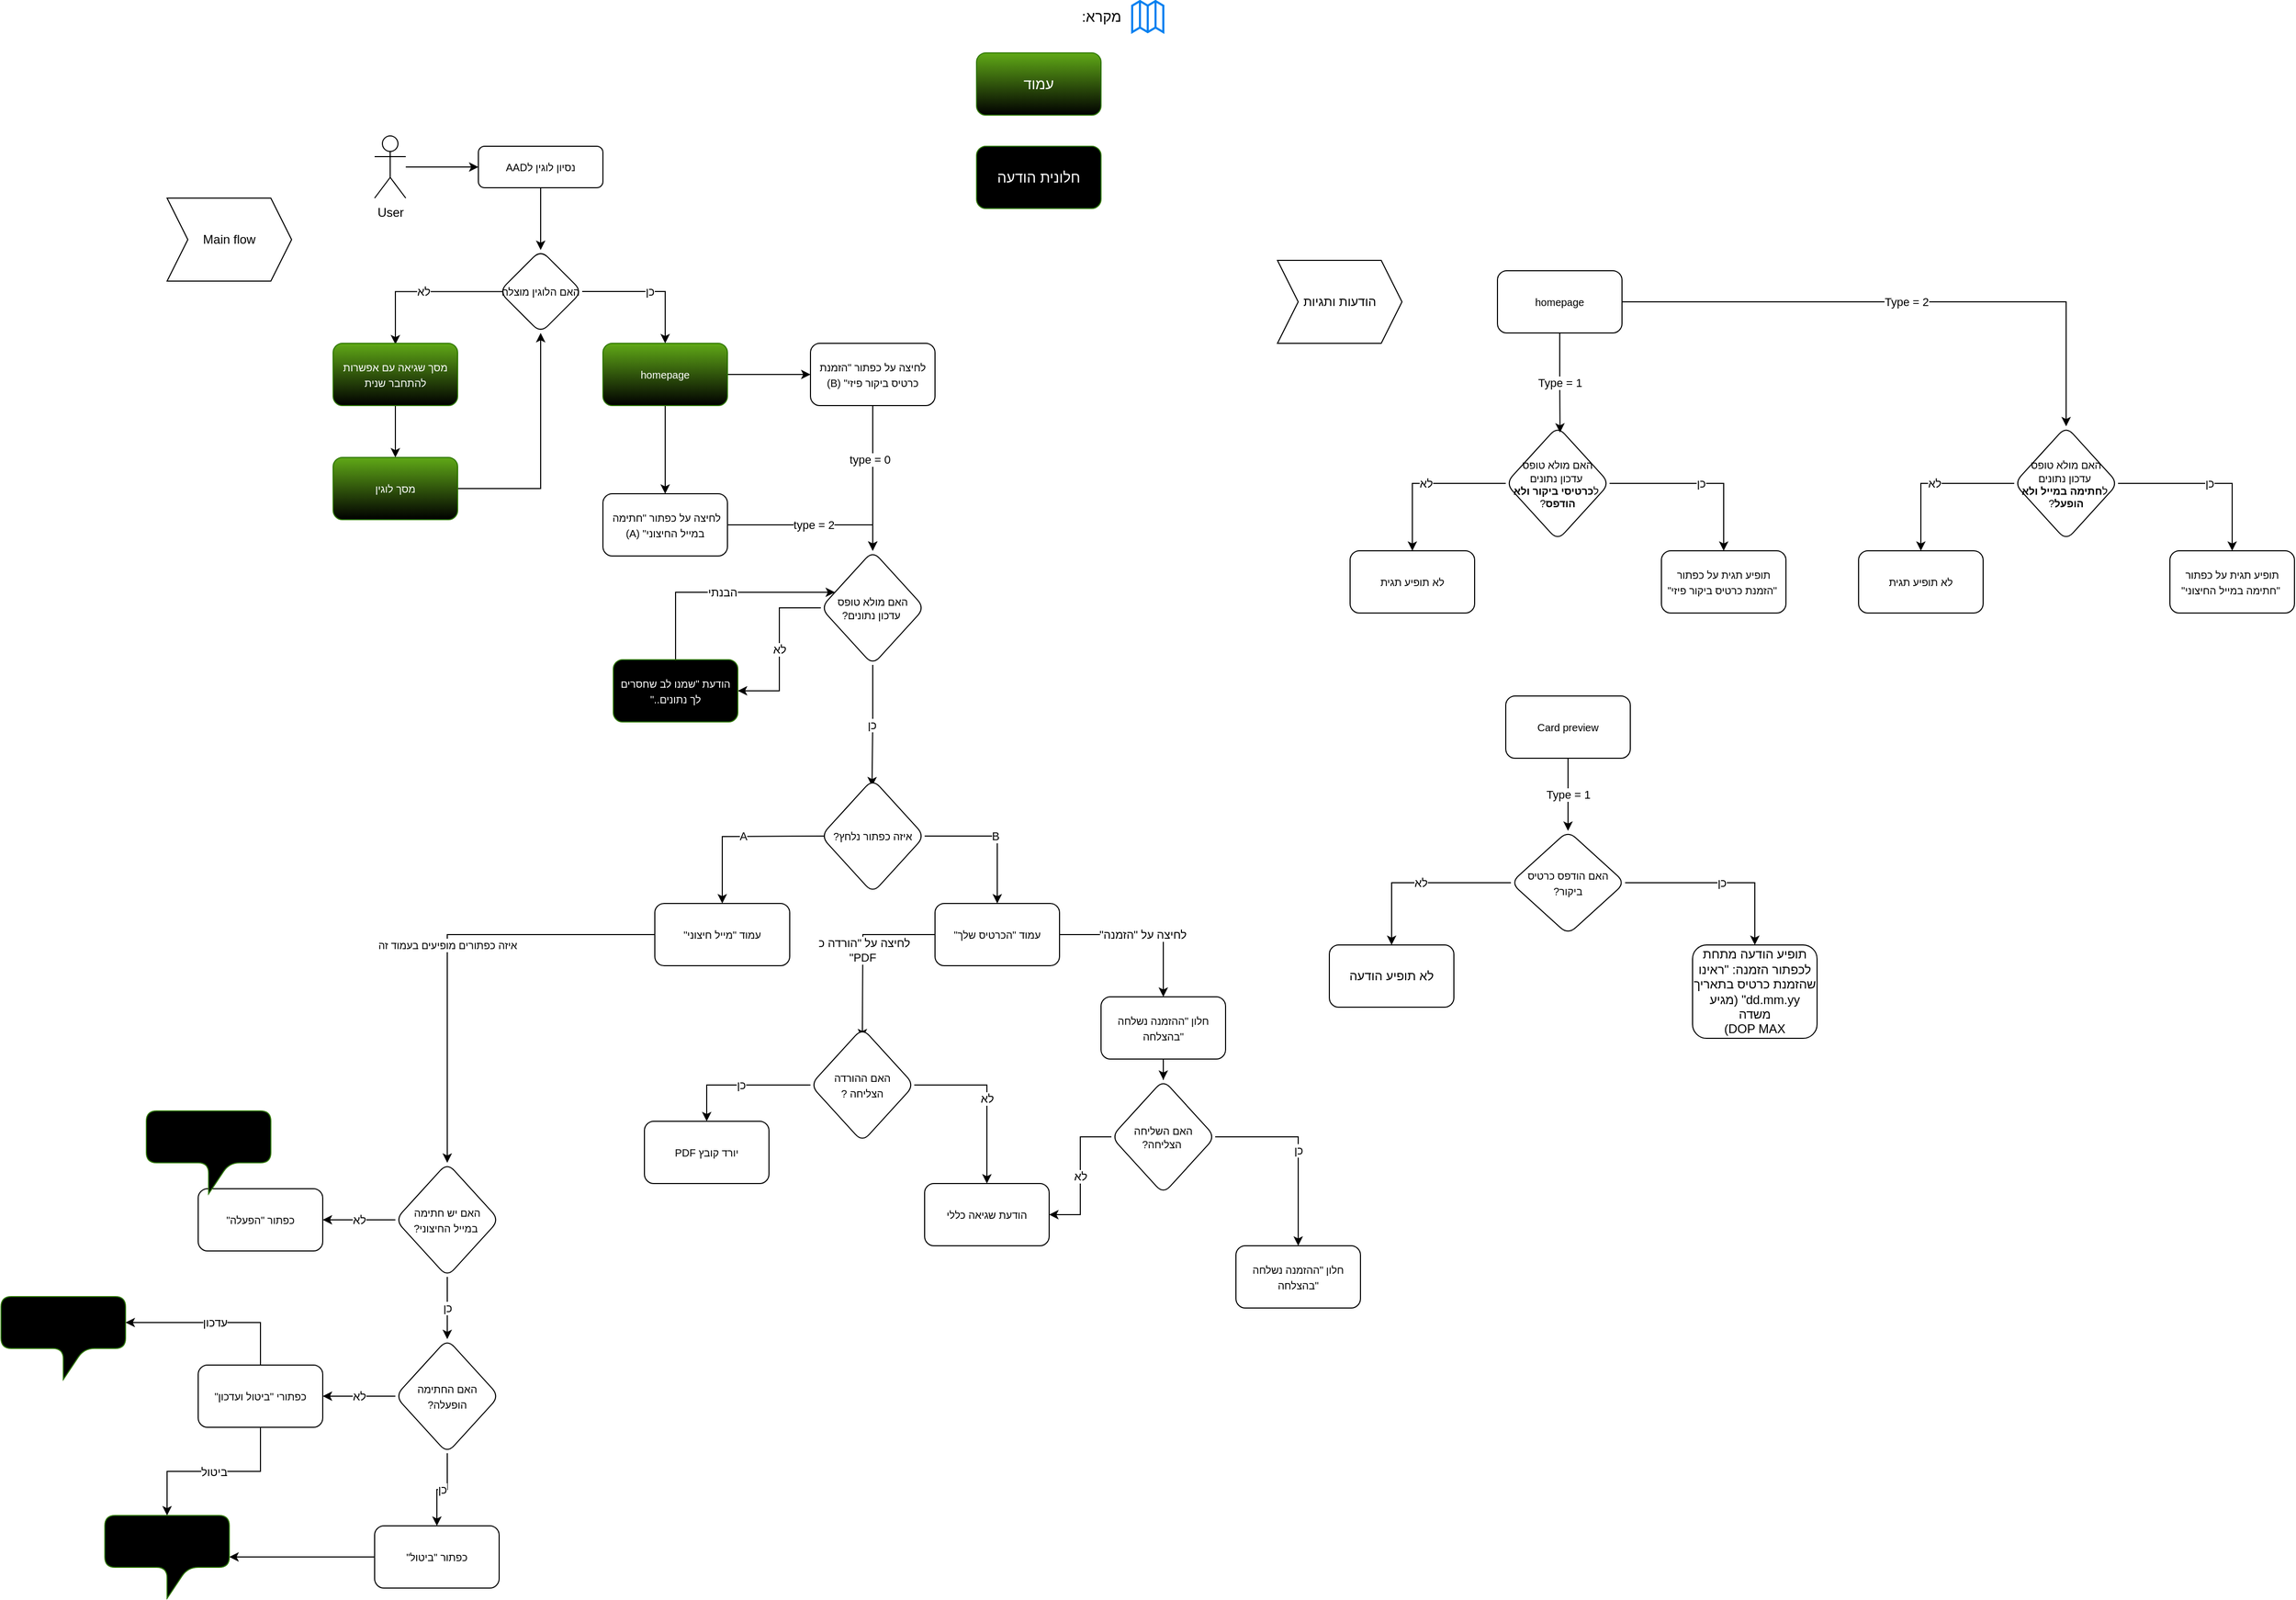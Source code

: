 <mxfile version="26.0.4">
  <diagram id="C5RBs43oDa-KdzZeNtuy" name="Page-1">
    <mxGraphModel dx="2261" dy="1915" grid="1" gridSize="10" guides="1" tooltips="1" connect="1" arrows="1" fold="1" page="1" pageScale="1" pageWidth="827" pageHeight="1169" math="0" shadow="0">
      <root>
        <mxCell id="WIyWlLk6GJQsqaUBKTNV-0" />
        <mxCell id="WIyWlLk6GJQsqaUBKTNV-1" parent="WIyWlLk6GJQsqaUBKTNV-0" />
        <mxCell id="FB623YIGrblfkWQ-ev6F-5" value="" style="edgeStyle=orthogonalEdgeStyle;rounded=0;orthogonalLoop=1;jettySize=auto;html=1;" edge="1" parent="WIyWlLk6GJQsqaUBKTNV-1" source="WIyWlLk6GJQsqaUBKTNV-3" target="FB623YIGrblfkWQ-ev6F-4">
          <mxGeometry relative="1" as="geometry" />
        </mxCell>
        <mxCell id="WIyWlLk6GJQsqaUBKTNV-3" value="&lt;div style=&quot;direction: rtl;&quot;&gt;&lt;span style=&quot;font-size: 10px; background-color: transparent; color: light-dark(rgb(0, 0, 0), rgb(255, 255, 255));&quot;&gt;נסיון לוגין לAAD&lt;/span&gt;&lt;/div&gt;" style="rounded=1;whiteSpace=wrap;html=1;fontSize=12;glass=0;strokeWidth=1;shadow=0;" parent="WIyWlLk6GJQsqaUBKTNV-1" vertex="1">
          <mxGeometry x="160" y="60" width="120" height="40" as="geometry" />
        </mxCell>
        <mxCell id="FB623YIGrblfkWQ-ev6F-1" style="edgeStyle=orthogonalEdgeStyle;rounded=0;orthogonalLoop=1;jettySize=auto;html=1;" edge="1" parent="WIyWlLk6GJQsqaUBKTNV-1" source="FB623YIGrblfkWQ-ev6F-0" target="WIyWlLk6GJQsqaUBKTNV-3">
          <mxGeometry relative="1" as="geometry" />
        </mxCell>
        <mxCell id="FB623YIGrblfkWQ-ev6F-0" value="User" style="shape=umlActor;verticalLabelPosition=bottom;verticalAlign=top;html=1;outlineConnect=0;" vertex="1" parent="WIyWlLk6GJQsqaUBKTNV-1">
          <mxGeometry x="60" y="50" width="30" height="60" as="geometry" />
        </mxCell>
        <mxCell id="FB623YIGrblfkWQ-ev6F-7" value="לא" style="edgeStyle=orthogonalEdgeStyle;rounded=0;orthogonalLoop=1;jettySize=auto;html=1;exitX=0.055;exitY=0.489;exitDx=0;exitDy=0;exitPerimeter=0;" edge="1" parent="WIyWlLk6GJQsqaUBKTNV-1">
          <mxGeometry relative="1" as="geometry">
            <mxPoint x="184.4" y="200.12" as="sourcePoint" />
            <mxPoint x="80.029" y="251" as="targetPoint" />
            <Array as="points">
              <mxPoint x="80" y="200" />
            </Array>
          </mxGeometry>
        </mxCell>
        <mxCell id="FB623YIGrblfkWQ-ev6F-9" value="כן" style="edgeStyle=orthogonalEdgeStyle;rounded=0;orthogonalLoop=1;jettySize=auto;html=1;" edge="1" parent="WIyWlLk6GJQsqaUBKTNV-1" source="FB623YIGrblfkWQ-ev6F-4" target="FB623YIGrblfkWQ-ev6F-8">
          <mxGeometry relative="1" as="geometry" />
        </mxCell>
        <mxCell id="FB623YIGrblfkWQ-ev6F-4" value="&lt;span style=&quot;font-size: 10px;&quot;&gt;האם הלוגין מוצלח&lt;/span&gt;" style="rhombus;whiteSpace=wrap;html=1;rounded=1;glass=0;strokeWidth=1;shadow=0;" vertex="1" parent="WIyWlLk6GJQsqaUBKTNV-1">
          <mxGeometry x="180" y="160" width="80" height="80" as="geometry" />
        </mxCell>
        <mxCell id="FB623YIGrblfkWQ-ev6F-11" value="" style="edgeStyle=orthogonalEdgeStyle;rounded=0;orthogonalLoop=1;jettySize=auto;html=1;" edge="1" parent="WIyWlLk6GJQsqaUBKTNV-1" source="FB623YIGrblfkWQ-ev6F-6" target="FB623YIGrblfkWQ-ev6F-10">
          <mxGeometry relative="1" as="geometry" />
        </mxCell>
        <mxCell id="FB623YIGrblfkWQ-ev6F-6" value="&lt;font style=&quot;font-size: 10px;&quot;&gt;מסך שגיאה עם אפשרות להתחבר שנית&lt;/font&gt;" style="whiteSpace=wrap;html=1;rounded=1;glass=0;strokeWidth=1;shadow=0;fillStyle=dots;strokeColor=#2D7600;align=center;verticalAlign=middle;fontFamily=Helvetica;fontSize=12;fontColor=#ffffff;fillColor=#60a917;gradientColor=default;" vertex="1" parent="WIyWlLk6GJQsqaUBKTNV-1">
          <mxGeometry x="20" y="250" width="120" height="60" as="geometry" />
        </mxCell>
        <mxCell id="FB623YIGrblfkWQ-ev6F-16" value="" style="edgeStyle=orthogonalEdgeStyle;rounded=0;orthogonalLoop=1;jettySize=auto;html=1;" edge="1" parent="WIyWlLk6GJQsqaUBKTNV-1" source="FB623YIGrblfkWQ-ev6F-8" target="FB623YIGrblfkWQ-ev6F-15">
          <mxGeometry relative="1" as="geometry" />
        </mxCell>
        <mxCell id="FB623YIGrblfkWQ-ev6F-18" value="" style="edgeStyle=orthogonalEdgeStyle;rounded=0;orthogonalLoop=1;jettySize=auto;html=1;" edge="1" parent="WIyWlLk6GJQsqaUBKTNV-1" source="FB623YIGrblfkWQ-ev6F-8" target="FB623YIGrblfkWQ-ev6F-17">
          <mxGeometry relative="1" as="geometry" />
        </mxCell>
        <mxCell id="FB623YIGrblfkWQ-ev6F-8" value="&lt;div style=&quot;direction: rtl;&quot;&gt;&lt;span style=&quot;font-size: 10px;&quot;&gt;homepage&lt;/span&gt;&lt;/div&gt;" style="whiteSpace=wrap;html=1;rounded=1;glass=0;strokeWidth=1;shadow=0;fillColor=#60A917;fontColor=#ffffff;strokeColor=#2D7600;fillStyle=dots;gradientColor=default;" vertex="1" parent="WIyWlLk6GJQsqaUBKTNV-1">
          <mxGeometry x="280" y="250" width="120" height="60" as="geometry" />
        </mxCell>
        <mxCell id="FB623YIGrblfkWQ-ev6F-88" style="edgeStyle=orthogonalEdgeStyle;rounded=0;orthogonalLoop=1;jettySize=auto;html=1;" edge="1" parent="WIyWlLk6GJQsqaUBKTNV-1" source="FB623YIGrblfkWQ-ev6F-10" target="FB623YIGrblfkWQ-ev6F-4">
          <mxGeometry relative="1" as="geometry" />
        </mxCell>
        <mxCell id="FB623YIGrblfkWQ-ev6F-10" value="&lt;font style=&quot;font-size: 10px;&quot;&gt;מסך לוגין&lt;/font&gt;" style="whiteSpace=wrap;html=1;rounded=1;glass=0;strokeWidth=1;shadow=0;fillStyle=dots;strokeColor=#2D7600;align=center;verticalAlign=middle;fontFamily=Helvetica;fontSize=12;fontColor=#ffffff;fillColor=#60a917;gradientColor=default;" vertex="1" parent="WIyWlLk6GJQsqaUBKTNV-1">
          <mxGeometry x="20" y="360" width="120" height="60" as="geometry" />
        </mxCell>
        <mxCell id="FB623YIGrblfkWQ-ev6F-20" value="" style="edgeStyle=orthogonalEdgeStyle;rounded=0;orthogonalLoop=1;jettySize=auto;html=1;" edge="1" parent="WIyWlLk6GJQsqaUBKTNV-1" source="FB623YIGrblfkWQ-ev6F-15" target="FB623YIGrblfkWQ-ev6F-19">
          <mxGeometry relative="1" as="geometry" />
        </mxCell>
        <mxCell id="FB623YIGrblfkWQ-ev6F-96" value="type = 0" style="edgeLabel;html=1;align=center;verticalAlign=middle;resizable=0;points=[];" vertex="1" connectable="0" parent="FB623YIGrblfkWQ-ev6F-20">
          <mxGeometry x="-0.255" y="-3" relative="1" as="geometry">
            <mxPoint as="offset" />
          </mxGeometry>
        </mxCell>
        <mxCell id="FB623YIGrblfkWQ-ev6F-15" value="&lt;div style=&quot;direction: rtl;&quot;&gt;&lt;span style=&quot;font-size: 10px; background-color: transparent; color: light-dark(rgb(0, 0, 0), rgb(255, 255, 255));&quot;&gt;לחיצה על כפתור &quot;הזמנת כרטיס ביקור פיזי&quot; (B)&lt;/span&gt;&lt;/div&gt;" style="whiteSpace=wrap;html=1;rounded=1;glass=0;strokeWidth=1;shadow=0;" vertex="1" parent="WIyWlLk6GJQsqaUBKTNV-1">
          <mxGeometry x="480" y="250" width="120" height="60" as="geometry" />
        </mxCell>
        <mxCell id="FB623YIGrblfkWQ-ev6F-24" value="type = 2" style="edgeStyle=orthogonalEdgeStyle;rounded=0;orthogonalLoop=1;jettySize=auto;html=1;entryX=0.5;entryY=0;entryDx=0;entryDy=0;" edge="1" parent="WIyWlLk6GJQsqaUBKTNV-1" source="FB623YIGrblfkWQ-ev6F-17" target="FB623YIGrblfkWQ-ev6F-19">
          <mxGeometry relative="1" as="geometry" />
        </mxCell>
        <mxCell id="FB623YIGrblfkWQ-ev6F-17" value="&lt;div style=&quot;direction: rtl;&quot;&gt;&lt;span style=&quot;font-size: 10px; background-color: transparent; color: light-dark(rgb(0, 0, 0), rgb(255, 255, 255));&quot;&gt;לחיצה על כפתור &quot;חתימה&amp;nbsp; במייל החיצוני&quot; (A)&lt;/span&gt;&lt;/div&gt;" style="whiteSpace=wrap;html=1;rounded=1;glass=0;strokeWidth=1;shadow=0;" vertex="1" parent="WIyWlLk6GJQsqaUBKTNV-1">
          <mxGeometry x="280" y="395" width="120" height="60" as="geometry" />
        </mxCell>
        <mxCell id="FB623YIGrblfkWQ-ev6F-26" value="לא" style="edgeStyle=orthogonalEdgeStyle;rounded=0;orthogonalLoop=1;jettySize=auto;html=1;" edge="1" parent="WIyWlLk6GJQsqaUBKTNV-1" source="FB623YIGrblfkWQ-ev6F-19" target="FB623YIGrblfkWQ-ev6F-25">
          <mxGeometry relative="1" as="geometry" />
        </mxCell>
        <mxCell id="FB623YIGrblfkWQ-ev6F-28" value="כן" style="edgeStyle=orthogonalEdgeStyle;rounded=0;orthogonalLoop=1;jettySize=auto;html=1;entryX=0.493;entryY=0.064;entryDx=0;entryDy=0;entryPerimeter=0;" edge="1" parent="WIyWlLk6GJQsqaUBKTNV-1" source="FB623YIGrblfkWQ-ev6F-19" target="FB623YIGrblfkWQ-ev6F-34">
          <mxGeometry relative="1" as="geometry">
            <mxPoint x="540" y="670" as="targetPoint" />
          </mxGeometry>
        </mxCell>
        <mxCell id="FB623YIGrblfkWQ-ev6F-19" value="&lt;div style=&quot;direction: rtl;&quot;&gt;&lt;span style=&quot;font-size: 10px; background-color: transparent; color: light-dark(rgb(0, 0, 0), rgb(255, 255, 255));&quot;&gt;האם מולא טופס&lt;/span&gt;&lt;/div&gt;&lt;font style=&quot;font-size: 10px;&quot;&gt;&lt;div style=&quot;direction: rtl;&quot;&gt;&lt;span style=&quot;background-color: transparent; color: light-dark(rgb(0, 0, 0), rgb(255, 255, 255));&quot;&gt;&amp;nbsp;עדכון נתונים?&lt;/span&gt;&lt;/div&gt;&lt;/font&gt;" style="rhombus;whiteSpace=wrap;html=1;rounded=1;glass=0;strokeWidth=1;shadow=0;" vertex="1" parent="WIyWlLk6GJQsqaUBKTNV-1">
          <mxGeometry x="490" y="450" width="100" height="110" as="geometry" />
        </mxCell>
        <mxCell id="FB623YIGrblfkWQ-ev6F-31" value="הבנתי" style="edgeStyle=orthogonalEdgeStyle;rounded=0;orthogonalLoop=1;jettySize=auto;html=1;exitX=0.5;exitY=0;exitDx=0;exitDy=0;" edge="1" parent="WIyWlLk6GJQsqaUBKTNV-1" source="FB623YIGrblfkWQ-ev6F-25" target="FB623YIGrblfkWQ-ev6F-19">
          <mxGeometry relative="1" as="geometry">
            <Array as="points">
              <mxPoint x="350" y="490" />
            </Array>
          </mxGeometry>
        </mxCell>
        <mxCell id="FB623YIGrblfkWQ-ev6F-25" value="&lt;div style=&quot;direction: rtl;&quot;&gt;&lt;span style=&quot;font-size: 10px; background-color: transparent;&quot;&gt;הודעת &quot;שמנו לב שחסרים לך נתונים..&quot;&lt;/span&gt;&lt;/div&gt;" style="whiteSpace=wrap;html=1;rounded=1;glass=0;strokeWidth=1;shadow=0;fillStyle=dots;strokeColor=#2D7600;align=center;verticalAlign=middle;fontFamily=Helvetica;fontSize=12;fontColor=#FFFFFF;fillColor=light-dark(#60A917,#6D94FF);gradientColor=default;" vertex="1" parent="WIyWlLk6GJQsqaUBKTNV-1">
          <mxGeometry x="290" y="555" width="120" height="60" as="geometry" />
        </mxCell>
        <mxCell id="FB623YIGrblfkWQ-ev6F-33" value="A" style="edgeStyle=orthogonalEdgeStyle;rounded=0;orthogonalLoop=1;jettySize=auto;html=1;" edge="1" parent="WIyWlLk6GJQsqaUBKTNV-1" target="FB623YIGrblfkWQ-ev6F-32">
          <mxGeometry relative="1" as="geometry">
            <mxPoint x="500" y="725" as="sourcePoint" />
          </mxGeometry>
        </mxCell>
        <mxCell id="FB623YIGrblfkWQ-ev6F-55" value="&lt;font style=&quot;font-size: 10px;&quot;&gt;איזה כפתורים מופיעים בעמוד זה&lt;/font&gt;" style="edgeStyle=orthogonalEdgeStyle;rounded=0;orthogonalLoop=1;jettySize=auto;html=1;" edge="1" parent="WIyWlLk6GJQsqaUBKTNV-1" source="FB623YIGrblfkWQ-ev6F-32" target="FB623YIGrblfkWQ-ev6F-73">
          <mxGeometry relative="1" as="geometry">
            <mxPoint x="130" y="860" as="targetPoint" />
            <Array as="points">
              <mxPoint x="130" y="820" />
            </Array>
          </mxGeometry>
        </mxCell>
        <mxCell id="FB623YIGrblfkWQ-ev6F-32" value="&lt;div style=&quot;direction: rtl;&quot;&gt;&lt;span style=&quot;background-color: transparent; color: light-dark(rgb(0, 0, 0), rgb(255, 255, 255)); font-size: 10px;&quot;&gt;עמוד &quot;מייל חיצוני&quot;&lt;/span&gt;&lt;/div&gt;" style="whiteSpace=wrap;html=1;rounded=1;glass=0;strokeWidth=1;shadow=0;" vertex="1" parent="WIyWlLk6GJQsqaUBKTNV-1">
          <mxGeometry x="330" y="790" width="130" height="60" as="geometry" />
        </mxCell>
        <mxCell id="FB623YIGrblfkWQ-ev6F-36" value="B" style="edgeStyle=orthogonalEdgeStyle;rounded=0;orthogonalLoop=1;jettySize=auto;html=1;" edge="1" parent="WIyWlLk6GJQsqaUBKTNV-1" source="FB623YIGrblfkWQ-ev6F-34" target="FB623YIGrblfkWQ-ev6F-35">
          <mxGeometry relative="1" as="geometry" />
        </mxCell>
        <mxCell id="FB623YIGrblfkWQ-ev6F-34" value="&lt;span style=&quot;font-size: 10px;&quot;&gt;?איזה כפתור נלחץ&lt;/span&gt;" style="rhombus;whiteSpace=wrap;html=1;rounded=1;glass=0;strokeWidth=1;shadow=0;" vertex="1" parent="WIyWlLk6GJQsqaUBKTNV-1">
          <mxGeometry x="490" y="670" width="100" height="110" as="geometry" />
        </mxCell>
        <mxCell id="FB623YIGrblfkWQ-ev6F-39" value="&lt;div style=&quot;direction: rtl;&quot;&gt;&lt;span style=&quot;background-color: light-dark(#ffffff, var(--ge-dark-color, #121212)); color: light-dark(rgb(0, 0, 0), rgb(255, 255, 255));&quot;&gt;לחיצה על &quot;הורדה כ&amp;nbsp;&lt;/span&gt;&lt;/div&gt;&lt;div style=&quot;direction: rtl;&quot;&gt;&lt;span style=&quot;background-color: light-dark(#ffffff, var(--ge-dark-color, #121212)); color: light-dark(rgb(0, 0, 0), rgb(255, 255, 255));&quot;&gt;PDF&quot;&lt;/span&gt;&lt;/div&gt;" style="edgeStyle=orthogonalEdgeStyle;rounded=0;orthogonalLoop=1;jettySize=auto;html=1;" edge="1" parent="WIyWlLk6GJQsqaUBKTNV-1" source="FB623YIGrblfkWQ-ev6F-35">
          <mxGeometry relative="1" as="geometry">
            <mxPoint x="530" y="920" as="targetPoint" />
          </mxGeometry>
        </mxCell>
        <mxCell id="FB623YIGrblfkWQ-ev6F-41" value="&lt;div style=&quot;direction: rtl;&quot;&gt;&lt;span style=&quot;background-color: light-dark(#ffffff, var(--ge-dark-color, #121212)); color: light-dark(rgb(0, 0, 0), rgb(255, 255, 255));&quot;&gt;לחיצה על &quot;הזמנה&quot;&lt;/span&gt;&lt;/div&gt;" style="edgeStyle=orthogonalEdgeStyle;rounded=0;orthogonalLoop=1;jettySize=auto;html=1;" edge="1" parent="WIyWlLk6GJQsqaUBKTNV-1" source="FB623YIGrblfkWQ-ev6F-35" target="FB623YIGrblfkWQ-ev6F-40">
          <mxGeometry relative="1" as="geometry" />
        </mxCell>
        <mxCell id="FB623YIGrblfkWQ-ev6F-35" value="&lt;div style=&quot;direction: rtl;&quot;&gt;&lt;span style=&quot;font-size: 10px;&quot;&gt;עמוד &quot;הכרטיס שלך&quot;&lt;/span&gt;&lt;/div&gt;" style="whiteSpace=wrap;html=1;rounded=1;glass=0;strokeWidth=1;shadow=0;" vertex="1" parent="WIyWlLk6GJQsqaUBKTNV-1">
          <mxGeometry x="600" y="790" width="120" height="60" as="geometry" />
        </mxCell>
        <mxCell id="FB623YIGrblfkWQ-ev6F-50" style="edgeStyle=orthogonalEdgeStyle;rounded=0;orthogonalLoop=1;jettySize=auto;html=1;entryX=0.5;entryY=0;entryDx=0;entryDy=0;" edge="1" parent="WIyWlLk6GJQsqaUBKTNV-1" source="FB623YIGrblfkWQ-ev6F-40" target="FB623YIGrblfkWQ-ev6F-48">
          <mxGeometry relative="1" as="geometry" />
        </mxCell>
        <mxCell id="FB623YIGrblfkWQ-ev6F-40" value="&lt;div style=&quot;direction: rtl;&quot;&gt;&lt;span style=&quot;background-color: transparent; color: light-dark(rgb(0, 0, 0), rgb(255, 255, 255));&quot;&gt;&lt;font style=&quot;font-size: 10px;&quot;&gt;חלון &quot;ההזמנה נשלחה &quot;בהצלחה&lt;/font&gt;&lt;/span&gt;&lt;/div&gt;" style="whiteSpace=wrap;html=1;rounded=1;glass=0;strokeWidth=1;shadow=0;" vertex="1" parent="WIyWlLk6GJQsqaUBKTNV-1">
          <mxGeometry x="760" y="880" width="120" height="60" as="geometry" />
        </mxCell>
        <mxCell id="FB623YIGrblfkWQ-ev6F-42" value="&lt;div style=&quot;direction: rtl;&quot;&gt;&lt;span style=&quot;font-size: 10px; background-color: transparent; color: light-dark(rgb(0, 0, 0), rgb(255, 255, 255));&quot;&gt;יורד קובץ PDF&lt;/span&gt;&lt;/div&gt;" style="whiteSpace=wrap;html=1;rounded=1;glass=0;strokeWidth=1;shadow=0;" vertex="1" parent="WIyWlLk6GJQsqaUBKTNV-1">
          <mxGeometry x="320" y="1000" width="120" height="60" as="geometry" />
        </mxCell>
        <mxCell id="FB623YIGrblfkWQ-ev6F-44" value="כן" style="edgeStyle=orthogonalEdgeStyle;rounded=0;orthogonalLoop=1;jettySize=auto;html=1;exitX=0;exitY=0.5;exitDx=0;exitDy=0;entryX=0.5;entryY=0;entryDx=0;entryDy=0;" edge="1" parent="WIyWlLk6GJQsqaUBKTNV-1" source="FB623YIGrblfkWQ-ev6F-43" target="FB623YIGrblfkWQ-ev6F-42">
          <mxGeometry relative="1" as="geometry" />
        </mxCell>
        <mxCell id="FB623YIGrblfkWQ-ev6F-47" value="לא" style="edgeStyle=orthogonalEdgeStyle;rounded=0;orthogonalLoop=1;jettySize=auto;html=1;" edge="1" parent="WIyWlLk6GJQsqaUBKTNV-1" source="FB623YIGrblfkWQ-ev6F-43" target="FB623YIGrblfkWQ-ev6F-46">
          <mxGeometry relative="1" as="geometry" />
        </mxCell>
        <mxCell id="FB623YIGrblfkWQ-ev6F-43" value="&lt;span style=&quot;font-size: 10px;&quot;&gt;האם ההורדה&lt;br&gt;? הצליחה&lt;/span&gt;" style="rhombus;whiteSpace=wrap;html=1;rounded=1;glass=0;strokeWidth=1;shadow=0;" vertex="1" parent="WIyWlLk6GJQsqaUBKTNV-1">
          <mxGeometry x="480" y="910" width="100" height="110" as="geometry" />
        </mxCell>
        <mxCell id="FB623YIGrblfkWQ-ev6F-46" value="&lt;font style=&quot;font-size: 10px;&quot;&gt;הודעת שגיאה כללי&lt;/font&gt;" style="whiteSpace=wrap;html=1;rounded=1;glass=0;strokeWidth=1;shadow=0;" vertex="1" parent="WIyWlLk6GJQsqaUBKTNV-1">
          <mxGeometry x="590" y="1060" width="120" height="60" as="geometry" />
        </mxCell>
        <mxCell id="FB623YIGrblfkWQ-ev6F-51" value="לא" style="edgeStyle=orthogonalEdgeStyle;rounded=0;orthogonalLoop=1;jettySize=auto;html=1;" edge="1" parent="WIyWlLk6GJQsqaUBKTNV-1" source="FB623YIGrblfkWQ-ev6F-48" target="FB623YIGrblfkWQ-ev6F-46">
          <mxGeometry relative="1" as="geometry">
            <Array as="points">
              <mxPoint x="740" y="1015" />
              <mxPoint x="740" y="1090" />
            </Array>
          </mxGeometry>
        </mxCell>
        <mxCell id="FB623YIGrblfkWQ-ev6F-53" value="כן" style="edgeStyle=orthogonalEdgeStyle;rounded=0;orthogonalLoop=1;jettySize=auto;html=1;" edge="1" parent="WIyWlLk6GJQsqaUBKTNV-1" source="FB623YIGrblfkWQ-ev6F-48" target="FB623YIGrblfkWQ-ev6F-52">
          <mxGeometry relative="1" as="geometry" />
        </mxCell>
        <mxCell id="FB623YIGrblfkWQ-ev6F-48" value="&lt;div style=&quot;direction: rtl;&quot;&gt;&lt;span style=&quot;font-size: 10px; background-color: transparent; color: light-dark(rgb(0, 0, 0), rgb(255, 255, 255));&quot;&gt;האם השליחה&lt;/span&gt;&lt;/div&gt;&lt;span style=&quot;font-size: 10px;&quot;&gt;&lt;div style=&quot;direction: rtl;&quot;&gt;&lt;span style=&quot;background-color: transparent; color: light-dark(rgb(0, 0, 0), rgb(255, 255, 255));&quot;&gt;&amp;nbsp;הצליחה?&lt;/span&gt;&lt;/div&gt;&lt;/span&gt;" style="rhombus;whiteSpace=wrap;html=1;rounded=1;glass=0;strokeWidth=1;shadow=0;" vertex="1" parent="WIyWlLk6GJQsqaUBKTNV-1">
          <mxGeometry x="770" y="960" width="100" height="110" as="geometry" />
        </mxCell>
        <mxCell id="FB623YIGrblfkWQ-ev6F-52" value="&lt;div style=&quot;direction: rtl;&quot;&gt;&lt;span style=&quot;font-size: 10px; background-color: transparent; color: light-dark(rgb(0, 0, 0), rgb(255, 255, 255));&quot;&gt;חלון &quot;ההזמנה נשלחה &quot;בהצלחה&lt;/span&gt;&lt;/div&gt;" style="whiteSpace=wrap;html=1;rounded=1;glass=0;strokeWidth=1;shadow=0;" vertex="1" parent="WIyWlLk6GJQsqaUBKTNV-1">
          <mxGeometry x="890" y="1120" width="120" height="60" as="geometry" />
        </mxCell>
        <mxCell id="FB623YIGrblfkWQ-ev6F-75" value="לא" style="edgeStyle=orthogonalEdgeStyle;rounded=0;orthogonalLoop=1;jettySize=auto;html=1;" edge="1" parent="WIyWlLk6GJQsqaUBKTNV-1" source="FB623YIGrblfkWQ-ev6F-73" target="FB623YIGrblfkWQ-ev6F-74">
          <mxGeometry relative="1" as="geometry" />
        </mxCell>
        <mxCell id="FB623YIGrblfkWQ-ev6F-77" value="כן" style="edgeStyle=orthogonalEdgeStyle;rounded=0;orthogonalLoop=1;jettySize=auto;html=1;" edge="1" parent="WIyWlLk6GJQsqaUBKTNV-1" source="FB623YIGrblfkWQ-ev6F-73" target="FB623YIGrblfkWQ-ev6F-78">
          <mxGeometry relative="1" as="geometry">
            <mxPoint x="130" y="1210" as="targetPoint" />
          </mxGeometry>
        </mxCell>
        <mxCell id="FB623YIGrblfkWQ-ev6F-73" value="&lt;div style=&quot;direction: rtl;&quot;&gt;&lt;span style=&quot;font-size: 10px; background-color: transparent; color: light-dark(rgb(0, 0, 0), rgb(255, 255, 255));&quot;&gt;האם יש חתימה&lt;br&gt;&amp;nbsp;במייל החיצוני?&lt;/span&gt;&lt;/div&gt;" style="rhombus;whiteSpace=wrap;html=1;rounded=1;glass=0;strokeWidth=1;shadow=0;" vertex="1" parent="WIyWlLk6GJQsqaUBKTNV-1">
          <mxGeometry x="80" y="1040" width="100" height="110" as="geometry" />
        </mxCell>
        <mxCell id="FB623YIGrblfkWQ-ev6F-74" value="&lt;div style=&quot;direction: rtl;&quot;&gt;&lt;span style=&quot;background-color: transparent; color: light-dark(rgb(0, 0, 0), rgb(255, 255, 255));&quot;&gt;&lt;font style=&quot;font-size: 10px;&quot;&gt;כפתור &quot;הפעלה&quot;&lt;/font&gt;&lt;/span&gt;&lt;/div&gt;" style="whiteSpace=wrap;html=1;rounded=1;glass=0;strokeWidth=1;shadow=0;" vertex="1" parent="WIyWlLk6GJQsqaUBKTNV-1">
          <mxGeometry x="-110" y="1065" width="120" height="60" as="geometry" />
        </mxCell>
        <mxCell id="FB623YIGrblfkWQ-ev6F-80" value="לא" style="edgeStyle=orthogonalEdgeStyle;rounded=0;orthogonalLoop=1;jettySize=auto;html=1;" edge="1" parent="WIyWlLk6GJQsqaUBKTNV-1" source="FB623YIGrblfkWQ-ev6F-78" target="FB623YIGrblfkWQ-ev6F-79">
          <mxGeometry relative="1" as="geometry" />
        </mxCell>
        <mxCell id="FB623YIGrblfkWQ-ev6F-82" value="כן" style="edgeStyle=orthogonalEdgeStyle;rounded=0;orthogonalLoop=1;jettySize=auto;html=1;" edge="1" parent="WIyWlLk6GJQsqaUBKTNV-1" source="FB623YIGrblfkWQ-ev6F-78" target="FB623YIGrblfkWQ-ev6F-81">
          <mxGeometry relative="1" as="geometry" />
        </mxCell>
        <mxCell id="FB623YIGrblfkWQ-ev6F-78" value="&lt;div style=&quot;direction: rtl;&quot;&gt;&lt;span style=&quot;background-color: transparent; color: light-dark(rgb(0, 0, 0), rgb(255, 255, 255));&quot;&gt;&lt;font style=&quot;font-size: 10px;&quot;&gt;האם החתימה הופעלה?&lt;/font&gt;&lt;/span&gt;&lt;/div&gt;" style="rhombus;whiteSpace=wrap;html=1;rounded=1;glass=0;strokeWidth=1;shadow=0;" vertex="1" parent="WIyWlLk6GJQsqaUBKTNV-1">
          <mxGeometry x="80" y="1210" width="100" height="110" as="geometry" />
        </mxCell>
        <mxCell id="FB623YIGrblfkWQ-ev6F-79" value="&lt;div style=&quot;direction: rtl;&quot;&gt;&lt;span style=&quot;background-color: transparent; color: light-dark(rgb(0, 0, 0), rgb(255, 255, 255));&quot;&gt;&lt;font style=&quot;font-size: 10px;&quot;&gt;כפתורי &quot;ביטול ועדכון&quot;&lt;/font&gt;&lt;/span&gt;&lt;/div&gt;" style="whiteSpace=wrap;html=1;rounded=1;glass=0;strokeWidth=1;shadow=0;" vertex="1" parent="WIyWlLk6GJQsqaUBKTNV-1">
          <mxGeometry x="-110" y="1235" width="120" height="60" as="geometry" />
        </mxCell>
        <mxCell id="FB623YIGrblfkWQ-ev6F-90" style="edgeStyle=orthogonalEdgeStyle;rounded=0;orthogonalLoop=1;jettySize=auto;html=1;" edge="1" parent="WIyWlLk6GJQsqaUBKTNV-1" source="FB623YIGrblfkWQ-ev6F-81" target="FB623YIGrblfkWQ-ev6F-84">
          <mxGeometry relative="1" as="geometry" />
        </mxCell>
        <mxCell id="FB623YIGrblfkWQ-ev6F-81" value="&lt;div style=&quot;direction: rtl;&quot;&gt;&lt;span style=&quot;background-color: transparent; color: light-dark(rgb(0, 0, 0), rgb(255, 255, 255));&quot;&gt;&lt;font style=&quot;font-size: 10px;&quot;&gt;כפתור &quot;ביטול&quot;&lt;/font&gt;&lt;/span&gt;&lt;/div&gt;" style="whiteSpace=wrap;html=1;rounded=1;glass=0;strokeWidth=1;shadow=0;" vertex="1" parent="WIyWlLk6GJQsqaUBKTNV-1">
          <mxGeometry x="60" y="1390" width="120" height="60" as="geometry" />
        </mxCell>
        <mxCell id="FB623YIGrblfkWQ-ev6F-83" value="&lt;div style=&quot;direction: rtl;&quot;&gt;&lt;span style=&quot;background-color: transparent; color: light-dark(rgb(0, 0, 0), rgb(255, 255, 255));&quot;&gt;&quot;כדי שהחתימה תופיע במייל יש לבצע לוגין בעוד 10 דקות&quot;&lt;/span&gt;&lt;/div&gt;" style="shape=callout;whiteSpace=wrap;html=1;perimeter=calloutPerimeter;rounded=1;shadow=0;glass=0;fillStyle=dots;strokeColor=#2D7600;strokeWidth=1;align=center;verticalAlign=middle;fontFamily=Helvetica;fontSize=12;fontColor=#ffffff;fillColor=light-dark(#60A917,#6D94FF);gradientColor=default;" vertex="1" parent="WIyWlLk6GJQsqaUBKTNV-1">
          <mxGeometry x="-160" y="990" width="120" height="80" as="geometry" />
        </mxCell>
        <mxCell id="FB623YIGrblfkWQ-ev6F-84" value="&lt;div style=&quot;direction: rtl;&quot;&gt;&lt;span style=&quot;background-color: transparent; color: light-dark(rgb(0, 0, 0), rgb(255, 255, 255));&quot;&gt;&quot;כדי שהחתימה תוסר מה outlook&quot;&lt;/span&gt;&lt;/div&gt;" style="shape=callout;whiteSpace=wrap;html=1;perimeter=calloutPerimeter;rounded=1;shadow=0;glass=0;fillStyle=dots;strokeColor=#2D7600;strokeWidth=1;align=center;verticalAlign=middle;fontFamily=Helvetica;fontSize=12;fontColor=#ffffff;fillColor=light-dark(#60A917,#6D94FF);gradientColor=default;" vertex="1" parent="WIyWlLk6GJQsqaUBKTNV-1">
          <mxGeometry x="-200" y="1380" width="120" height="80" as="geometry" />
        </mxCell>
        <mxCell id="FB623YIGrblfkWQ-ev6F-85" value="ביטול" style="edgeStyle=orthogonalEdgeStyle;rounded=0;orthogonalLoop=1;jettySize=auto;html=1;entryX=0.5;entryY=0;entryDx=0;entryDy=0;entryPerimeter=0;" edge="1" parent="WIyWlLk6GJQsqaUBKTNV-1" source="FB623YIGrblfkWQ-ev6F-79" target="FB623YIGrblfkWQ-ev6F-84">
          <mxGeometry relative="1" as="geometry">
            <mxPoint x="-320" y="1220" as="targetPoint" />
          </mxGeometry>
        </mxCell>
        <mxCell id="FB623YIGrblfkWQ-ev6F-86" value="&lt;div style=&quot;direction: rtl;&quot;&gt;&lt;span style=&quot;background-color: transparent; color: light-dark(rgb(0, 0, 0), rgb(255, 255, 255));&quot;&gt;&quot;כדי שהחתימה החדשה תופיע במייל..&quot;&lt;/span&gt;&lt;/div&gt;" style="shape=callout;whiteSpace=wrap;html=1;perimeter=calloutPerimeter;rounded=1;shadow=0;glass=0;fillStyle=dots;strokeColor=#2D7600;strokeWidth=1;align=center;verticalAlign=middle;fontFamily=Helvetica;fontSize=12;fontColor=#ffffff;fillColor=light-dark(#60A917,#6D94FF);gradientColor=default;" vertex="1" parent="WIyWlLk6GJQsqaUBKTNV-1">
          <mxGeometry x="-300" y="1169" width="120" height="80" as="geometry" />
        </mxCell>
        <mxCell id="FB623YIGrblfkWQ-ev6F-89" value="עדכון" style="edgeStyle=orthogonalEdgeStyle;rounded=0;orthogonalLoop=1;jettySize=auto;html=1;exitX=0.5;exitY=0;exitDx=0;exitDy=0;entryX=0;entryY=0;entryDx=120;entryDy=25;entryPerimeter=0;" edge="1" parent="WIyWlLk6GJQsqaUBKTNV-1" source="FB623YIGrblfkWQ-ev6F-79" target="FB623YIGrblfkWQ-ev6F-86">
          <mxGeometry relative="1" as="geometry" />
        </mxCell>
        <mxCell id="FB623YIGrblfkWQ-ev6F-92" value="הודעות ותגיות" style="shape=step;perimeter=stepPerimeter;whiteSpace=wrap;html=1;fixedSize=1;" vertex="1" parent="WIyWlLk6GJQsqaUBKTNV-1">
          <mxGeometry x="930" y="170" width="120" height="80" as="geometry" />
        </mxCell>
        <mxCell id="FB623YIGrblfkWQ-ev6F-125" value="Type = 2" style="edgeStyle=orthogonalEdgeStyle;rounded=0;orthogonalLoop=1;jettySize=auto;html=1;" edge="1" parent="WIyWlLk6GJQsqaUBKTNV-1" source="FB623YIGrblfkWQ-ev6F-93" target="FB623YIGrblfkWQ-ev6F-122">
          <mxGeometry relative="1" as="geometry" />
        </mxCell>
        <mxCell id="FB623YIGrblfkWQ-ev6F-93" value="&lt;div style=&quot;direction: rtl;&quot;&gt;&lt;span style=&quot;font-size: 10px;&quot;&gt;homepage&lt;/span&gt;&lt;/div&gt;" style="whiteSpace=wrap;html=1;rounded=1;glass=0;strokeWidth=1;shadow=0;" vertex="1" parent="WIyWlLk6GJQsqaUBKTNV-1">
          <mxGeometry x="1142" y="180" width="120" height="60" as="geometry" />
        </mxCell>
        <mxCell id="FB623YIGrblfkWQ-ev6F-99" value="לא" style="edgeStyle=orthogonalEdgeStyle;rounded=0;orthogonalLoop=1;jettySize=auto;html=1;" edge="1" parent="WIyWlLk6GJQsqaUBKTNV-1" source="FB623YIGrblfkWQ-ev6F-94" target="FB623YIGrblfkWQ-ev6F-98">
          <mxGeometry relative="1" as="geometry" />
        </mxCell>
        <mxCell id="FB623YIGrblfkWQ-ev6F-101" value="כן" style="edgeStyle=orthogonalEdgeStyle;rounded=0;orthogonalLoop=1;jettySize=auto;html=1;" edge="1" parent="WIyWlLk6GJQsqaUBKTNV-1" source="FB623YIGrblfkWQ-ev6F-94" target="FB623YIGrblfkWQ-ev6F-100">
          <mxGeometry relative="1" as="geometry" />
        </mxCell>
        <mxCell id="FB623YIGrblfkWQ-ev6F-94" value="&lt;div style=&quot;direction: rtl;&quot;&gt;&lt;span style=&quot;background-color: transparent; color: light-dark(rgb(0, 0, 0), rgb(255, 255, 255));&quot;&gt;&lt;font style=&quot;font-size: 10px;&quot;&gt;האם מולא טופס&lt;/font&gt;&lt;/span&gt;&lt;/div&gt;&lt;font style=&quot;font-size: 10px;&quot;&gt;&lt;div style=&quot;direction: rtl;&quot;&gt;&lt;span style=&quot;background-color: transparent; color: light-dark(rgb(0, 0, 0), rgb(255, 255, 255));&quot;&gt;&amp;nbsp;עדכון נתונים&lt;br&gt;&amp;nbsp;ל&lt;b style=&quot;&quot;&gt;כרטיסי ביקור ולא הודפס&lt;/b&gt;?&lt;/span&gt;&lt;/div&gt;&lt;/font&gt;" style="rhombus;whiteSpace=wrap;html=1;rounded=1;glass=0;strokeWidth=1;shadow=0;" vertex="1" parent="WIyWlLk6GJQsqaUBKTNV-1">
          <mxGeometry x="1150" y="330" width="100" height="110" as="geometry" />
        </mxCell>
        <mxCell id="FB623YIGrblfkWQ-ev6F-95" value="Type = 1" style="edgeStyle=orthogonalEdgeStyle;rounded=0;orthogonalLoop=1;jettySize=auto;html=1;exitX=0.5;exitY=1;exitDx=0;exitDy=0;entryX=0.523;entryY=0.055;entryDx=0;entryDy=0;entryPerimeter=0;" edge="1" parent="WIyWlLk6GJQsqaUBKTNV-1" source="FB623YIGrblfkWQ-ev6F-93" target="FB623YIGrblfkWQ-ev6F-94">
          <mxGeometry relative="1" as="geometry" />
        </mxCell>
        <mxCell id="FB623YIGrblfkWQ-ev6F-98" value="&lt;div style=&quot;direction: rtl;&quot;&gt;&lt;span style=&quot;background-color: transparent; color: light-dark(rgb(0, 0, 0), rgb(255, 255, 255));&quot;&gt;&lt;font style=&quot;font-size: 10px;&quot;&gt;לא תופיע תגית&lt;/font&gt;&lt;/span&gt;&lt;/div&gt;" style="whiteSpace=wrap;html=1;rounded=1;glass=0;strokeWidth=1;shadow=0;" vertex="1" parent="WIyWlLk6GJQsqaUBKTNV-1">
          <mxGeometry x="1000" y="450" width="120" height="60" as="geometry" />
        </mxCell>
        <mxCell id="FB623YIGrblfkWQ-ev6F-100" value="&lt;div style=&quot;direction: rtl;&quot;&gt;&lt;span style=&quot;font-size: 10px; background-color: transparent; color: light-dark(rgb(0, 0, 0), rgb(255, 255, 255));&quot;&gt;תופיע תגית על כפתור&lt;br&gt;&amp;nbsp;&quot;הזמנת כרטיס ביקור פיזי&quot;&lt;/span&gt;&lt;/div&gt;" style="whiteSpace=wrap;html=1;rounded=1;glass=0;strokeWidth=1;shadow=0;" vertex="1" parent="WIyWlLk6GJQsqaUBKTNV-1">
          <mxGeometry x="1300" y="450" width="120" height="60" as="geometry" />
        </mxCell>
        <mxCell id="FB623YIGrblfkWQ-ev6F-102" value="Main flow" style="shape=step;perimeter=stepPerimeter;whiteSpace=wrap;html=1;fixedSize=1;" vertex="1" parent="WIyWlLk6GJQsqaUBKTNV-1">
          <mxGeometry x="-140" y="110" width="120" height="80" as="geometry" />
        </mxCell>
        <mxCell id="FB623YIGrblfkWQ-ev6F-106" value="Type = 1" style="edgeStyle=orthogonalEdgeStyle;rounded=0;orthogonalLoop=1;jettySize=auto;html=1;" edge="1" parent="WIyWlLk6GJQsqaUBKTNV-1" source="FB623YIGrblfkWQ-ev6F-104" target="FB623YIGrblfkWQ-ev6F-105">
          <mxGeometry relative="1" as="geometry" />
        </mxCell>
        <mxCell id="FB623YIGrblfkWQ-ev6F-104" value="&lt;div style=&quot;direction: rtl;&quot;&gt;&lt;span style=&quot;font-size: 10px;&quot;&gt;Card preview&lt;/span&gt;&lt;/div&gt;" style="whiteSpace=wrap;html=1;rounded=1;glass=0;strokeWidth=1;shadow=0;" vertex="1" parent="WIyWlLk6GJQsqaUBKTNV-1">
          <mxGeometry x="1150" y="590" width="120" height="60" as="geometry" />
        </mxCell>
        <mxCell id="FB623YIGrblfkWQ-ev6F-108" value="לא" style="edgeStyle=orthogonalEdgeStyle;rounded=0;orthogonalLoop=1;jettySize=auto;html=1;" edge="1" parent="WIyWlLk6GJQsqaUBKTNV-1" source="FB623YIGrblfkWQ-ev6F-105" target="FB623YIGrblfkWQ-ev6F-107">
          <mxGeometry relative="1" as="geometry" />
        </mxCell>
        <mxCell id="FB623YIGrblfkWQ-ev6F-110" value="כן" style="edgeStyle=orthogonalEdgeStyle;rounded=0;orthogonalLoop=1;jettySize=auto;html=1;" edge="1" parent="WIyWlLk6GJQsqaUBKTNV-1" source="FB623YIGrblfkWQ-ev6F-105" target="FB623YIGrblfkWQ-ev6F-109">
          <mxGeometry relative="1" as="geometry" />
        </mxCell>
        <mxCell id="FB623YIGrblfkWQ-ev6F-105" value="&lt;div style=&quot;direction: rtl;&quot;&gt;&lt;span style=&quot;font-size: 10px;&quot;&gt;האם הודפס כרטיס ביקור?&lt;/span&gt;&lt;/div&gt;" style="rhombus;whiteSpace=wrap;html=1;rounded=1;glass=0;strokeWidth=1;shadow=0;" vertex="1" parent="WIyWlLk6GJQsqaUBKTNV-1">
          <mxGeometry x="1155" y="720" width="110" height="100" as="geometry" />
        </mxCell>
        <mxCell id="FB623YIGrblfkWQ-ev6F-107" value="לא תופיע הודעה" style="whiteSpace=wrap;html=1;rounded=1;glass=0;strokeWidth=1;shadow=0;" vertex="1" parent="WIyWlLk6GJQsqaUBKTNV-1">
          <mxGeometry x="980" y="830" width="120" height="60" as="geometry" />
        </mxCell>
        <mxCell id="FB623YIGrblfkWQ-ev6F-109" value="&lt;div style=&quot;direction: rtl;&quot;&gt;&lt;span style=&quot;background-color: transparent; color: light-dark(rgb(0, 0, 0), rgb(255, 255, 255));&quot;&gt;תופיע הודעה מתחת לכפתור הזמנה: &quot;ראינו שהזמנת כרטיס בתאריך dd.mm.yy&quot; (מגיע משדה&lt;br&gt;DOP MAX)&lt;/span&gt;&lt;/div&gt;" style="whiteSpace=wrap;html=1;rounded=1;glass=0;strokeWidth=1;shadow=0;" vertex="1" parent="WIyWlLk6GJQsqaUBKTNV-1">
          <mxGeometry x="1330" y="830" width="120" height="90" as="geometry" />
        </mxCell>
        <mxCell id="FB623YIGrblfkWQ-ev6F-120" value="לא" style="edgeStyle=orthogonalEdgeStyle;rounded=0;orthogonalLoop=1;jettySize=auto;html=1;" edge="1" parent="WIyWlLk6GJQsqaUBKTNV-1" source="FB623YIGrblfkWQ-ev6F-122" target="FB623YIGrblfkWQ-ev6F-123">
          <mxGeometry relative="1" as="geometry" />
        </mxCell>
        <mxCell id="FB623YIGrblfkWQ-ev6F-121" value="כן" style="edgeStyle=orthogonalEdgeStyle;rounded=0;orthogonalLoop=1;jettySize=auto;html=1;" edge="1" parent="WIyWlLk6GJQsqaUBKTNV-1" source="FB623YIGrblfkWQ-ev6F-122" target="FB623YIGrblfkWQ-ev6F-124">
          <mxGeometry relative="1" as="geometry" />
        </mxCell>
        <mxCell id="FB623YIGrblfkWQ-ev6F-122" value="&lt;div style=&quot;direction: rtl;&quot;&gt;&lt;span style=&quot;background-color: transparent; color: light-dark(rgb(0, 0, 0), rgb(255, 255, 255));&quot;&gt;&lt;font style=&quot;font-size: 10px;&quot;&gt;האם מולא טופס&lt;/font&gt;&lt;/span&gt;&lt;/div&gt;&lt;font style=&quot;font-size: 10px;&quot;&gt;&lt;div style=&quot;direction: rtl;&quot;&gt;&lt;span style=&quot;background-color: transparent; color: light-dark(rgb(0, 0, 0), rgb(255, 255, 255));&quot;&gt;&amp;nbsp;עדכון נתונים&lt;br&gt;&amp;nbsp;ל&lt;b&gt;חתימה במייל ולא הופעל&lt;/b&gt;?&lt;/span&gt;&lt;/div&gt;&lt;/font&gt;" style="rhombus;whiteSpace=wrap;html=1;rounded=1;glass=0;strokeWidth=1;shadow=0;" vertex="1" parent="WIyWlLk6GJQsqaUBKTNV-1">
          <mxGeometry x="1640" y="330" width="100" height="110" as="geometry" />
        </mxCell>
        <mxCell id="FB623YIGrblfkWQ-ev6F-123" value="&lt;div style=&quot;direction: rtl;&quot;&gt;&lt;span style=&quot;background-color: transparent; color: light-dark(rgb(0, 0, 0), rgb(255, 255, 255));&quot;&gt;&lt;font style=&quot;font-size: 10px;&quot;&gt;לא תופיע תגית&lt;/font&gt;&lt;/span&gt;&lt;/div&gt;" style="whiteSpace=wrap;html=1;rounded=1;glass=0;strokeWidth=1;shadow=0;" vertex="1" parent="WIyWlLk6GJQsqaUBKTNV-1">
          <mxGeometry x="1490" y="450" width="120" height="60" as="geometry" />
        </mxCell>
        <mxCell id="FB623YIGrblfkWQ-ev6F-124" value="&lt;div style=&quot;direction: rtl;&quot;&gt;&lt;span style=&quot;font-size: 10px; background-color: transparent; color: light-dark(rgb(0, 0, 0), rgb(255, 255, 255));&quot;&gt;תופיע תגית על כפתור&lt;br&gt;&amp;nbsp;&quot;חתימה במייל החיצוני&quot;&lt;/span&gt;&lt;/div&gt;" style="whiteSpace=wrap;html=1;rounded=1;glass=0;strokeWidth=1;shadow=0;" vertex="1" parent="WIyWlLk6GJQsqaUBKTNV-1">
          <mxGeometry x="1790" y="450" width="120" height="60" as="geometry" />
        </mxCell>
        <mxCell id="FB623YIGrblfkWQ-ev6F-126" value="&lt;div style=&quot;direction: rtl;&quot;&gt;&lt;font style=&quot;font-size: 14px;&quot;&gt;עמוד&lt;/font&gt;&lt;/div&gt;" style="whiteSpace=wrap;html=1;rounded=1;glass=0;strokeWidth=1;shadow=0;fillColor=#60a917;fontColor=#ffffff;strokeColor=#2D7600;fillStyle=dots;gradientColor=default;" vertex="1" parent="WIyWlLk6GJQsqaUBKTNV-1">
          <mxGeometry x="640" y="-30" width="120" height="60" as="geometry" />
        </mxCell>
        <mxCell id="FB623YIGrblfkWQ-ev6F-130" value="&lt;div style=&quot;direction: rtl;&quot;&gt;&lt;span style=&quot;background-color: transparent; color: light-dark(rgb(0, 0, 0), rgb(255, 255, 255));&quot;&gt;&lt;font style=&quot;font-size: 14px;&quot;&gt;מקרא:&lt;/font&gt;&lt;/span&gt;&lt;/div&gt;" style="text;html=1;align=center;verticalAlign=middle;resizable=0;points=[];autosize=1;strokeColor=none;fillColor=none;" vertex="1" parent="WIyWlLk6GJQsqaUBKTNV-1">
          <mxGeometry x="730" y="-80" width="60" height="30" as="geometry" />
        </mxCell>
        <mxCell id="FB623YIGrblfkWQ-ev6F-132" value="" style="html=1;verticalLabelPosition=bottom;align=center;labelBackgroundColor=#ffffff;verticalAlign=top;strokeWidth=2;strokeColor=#0080F0;shadow=0;dashed=0;shape=mxgraph.ios7.icons.map;" vertex="1" parent="WIyWlLk6GJQsqaUBKTNV-1">
          <mxGeometry x="790" y="-80" width="30" height="30" as="geometry" />
        </mxCell>
        <mxCell id="FB623YIGrblfkWQ-ev6F-133" value="&lt;div style=&quot;direction: rtl;&quot;&gt;&lt;span style=&quot;font-size: 14px;&quot;&gt;חלונית הודעה&lt;/span&gt;&lt;/div&gt;" style="whiteSpace=wrap;html=1;rounded=1;glass=0;strokeWidth=1;shadow=0;fillColor=light-dark(#60A917,#6D94FF);fontColor=#ffffff;strokeColor=#2D7600;fillStyle=dots;gradientColor=default;" vertex="1" parent="WIyWlLk6GJQsqaUBKTNV-1">
          <mxGeometry x="640" y="60" width="120" height="60" as="geometry" />
        </mxCell>
      </root>
    </mxGraphModel>
  </diagram>
</mxfile>

